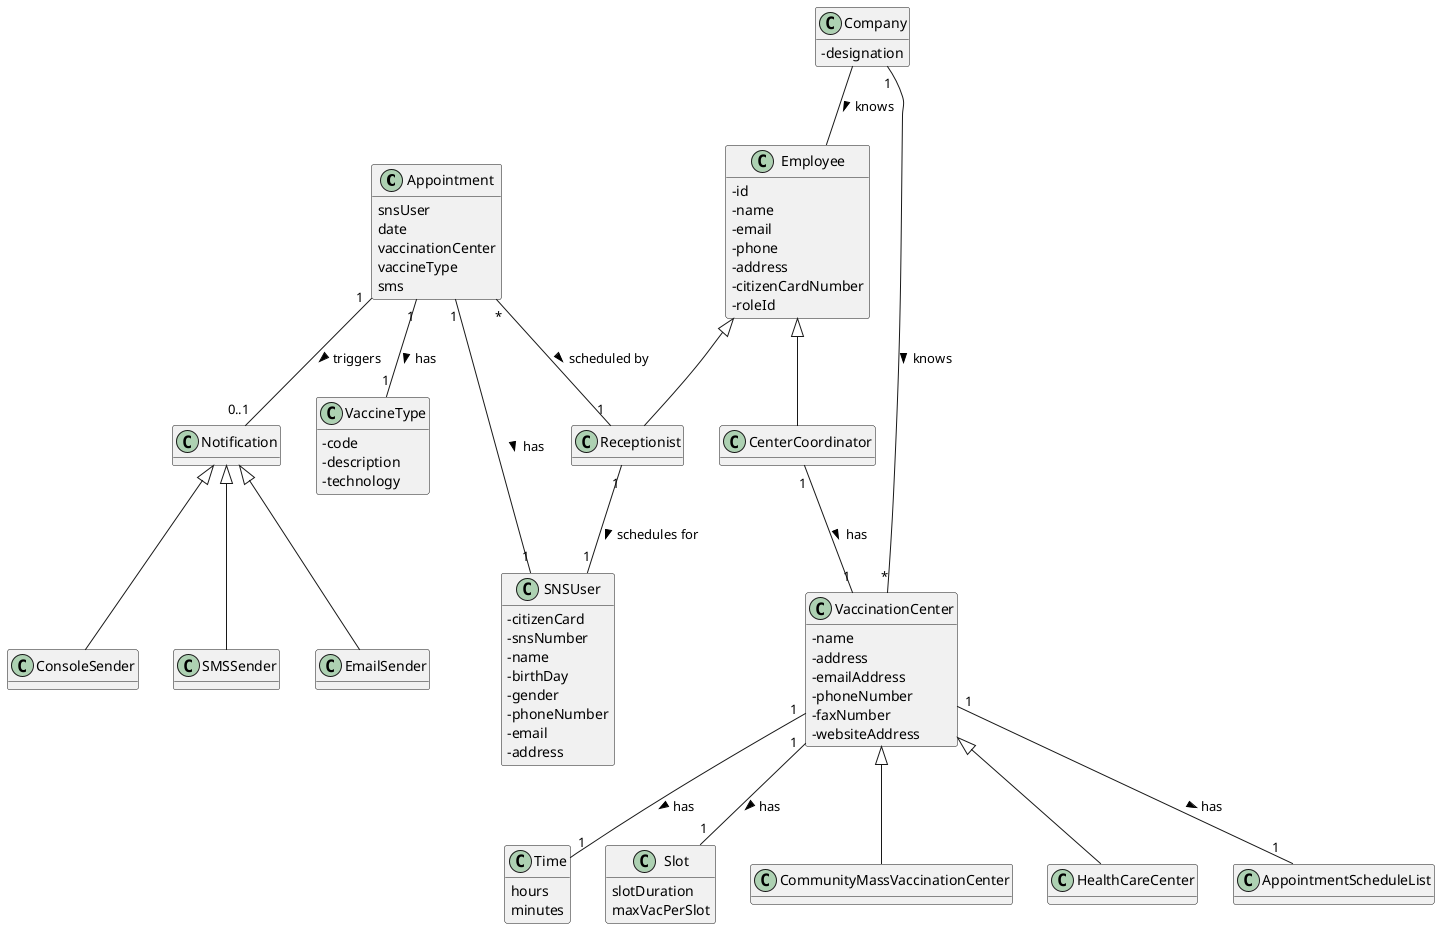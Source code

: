 @startuml  US02_DM
hide methods
skinparam classAttributeIconSize 0


class Appointment {
  snsUser
  date
  vaccinationCenter
  vaccineType
  sms
}

class VaccineType {
  -code 
  -description
  -technology
}

class SNSUser {
  - citizenCard
  - snsNumber
  - name
  - birthDay
  - gender
  - phoneNumber
  - email
  - address
}

class VaccinationCenter{
  -name
  -address
  -emailAddress
  -phoneNumber
  -faxNumber
  -websiteAddress
}

class Time {
  hours
  minutes
}

class Slot {
  slotDuration
  maxVacPerSlot
}

class Company{
  -designation
}

class Receptionist {}

class Employee {
  -id
  -name
  -email
  -phone
  -address
  -citizenCardNumber
  -roleId
}

class Notification {}

class CenterCoordinator {}

class CommunityMassVaccinationCenter {}

class HealthCareCenter {}

Appointment "1"  -- "1" VaccineType : has >
Appointment "1" -- "1" SNSUser : has >
Appointment "*" -- "1" Receptionist : scheduled by >
Appointment "1" -- "0..1" Notification : triggers >

Receptionist "1" -- "1" SNSUser : schedules for >
Employee <|-- Receptionist
Employee <|-- CenterCoordinator

Company -- Employee : knows >
Company "1" -- "*" VaccinationCenter : knows >

CenterCoordinator "1" -- "1" VaccinationCenter : has >

VaccinationCenter <|-- CommunityMassVaccinationCenter
VaccinationCenter <|-- HealthCareCenter
VaccinationCenter "1" -- "1" Slot : has >
VaccinationCenter "1" -- "1" Time : has >
VaccinationCenter "1" -- "1" AppointmentScheduleList : has >

Notification <|-- SMSSender
Notification <|-- EmailSender
Notification <|-- ConsoleSender



@enduml